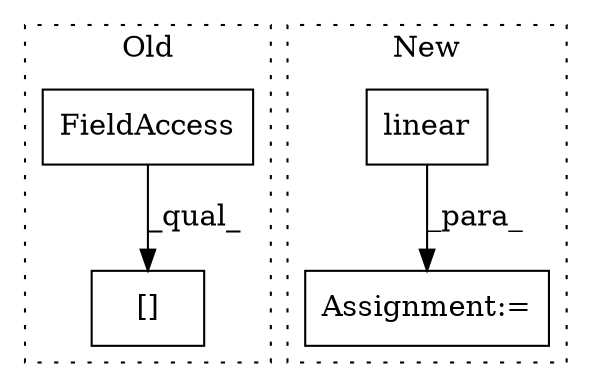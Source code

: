 digraph G {
subgraph cluster0 {
1 [label="[]" a="2" s="14681,14703" l="13,1" shape="box"];
4 [label="FieldAccess" a="22" s="14681" l="12" shape="box"];
label = "Old";
style="dotted";
}
subgraph cluster1 {
2 [label="linear" a="32" s="18792,18847" l="7,1" shape="box"];
3 [label="Assignment:=" a="7" s="18743" l="1" shape="box"];
label = "New";
style="dotted";
}
2 -> 3 [label="_para_"];
4 -> 1 [label="_qual_"];
}